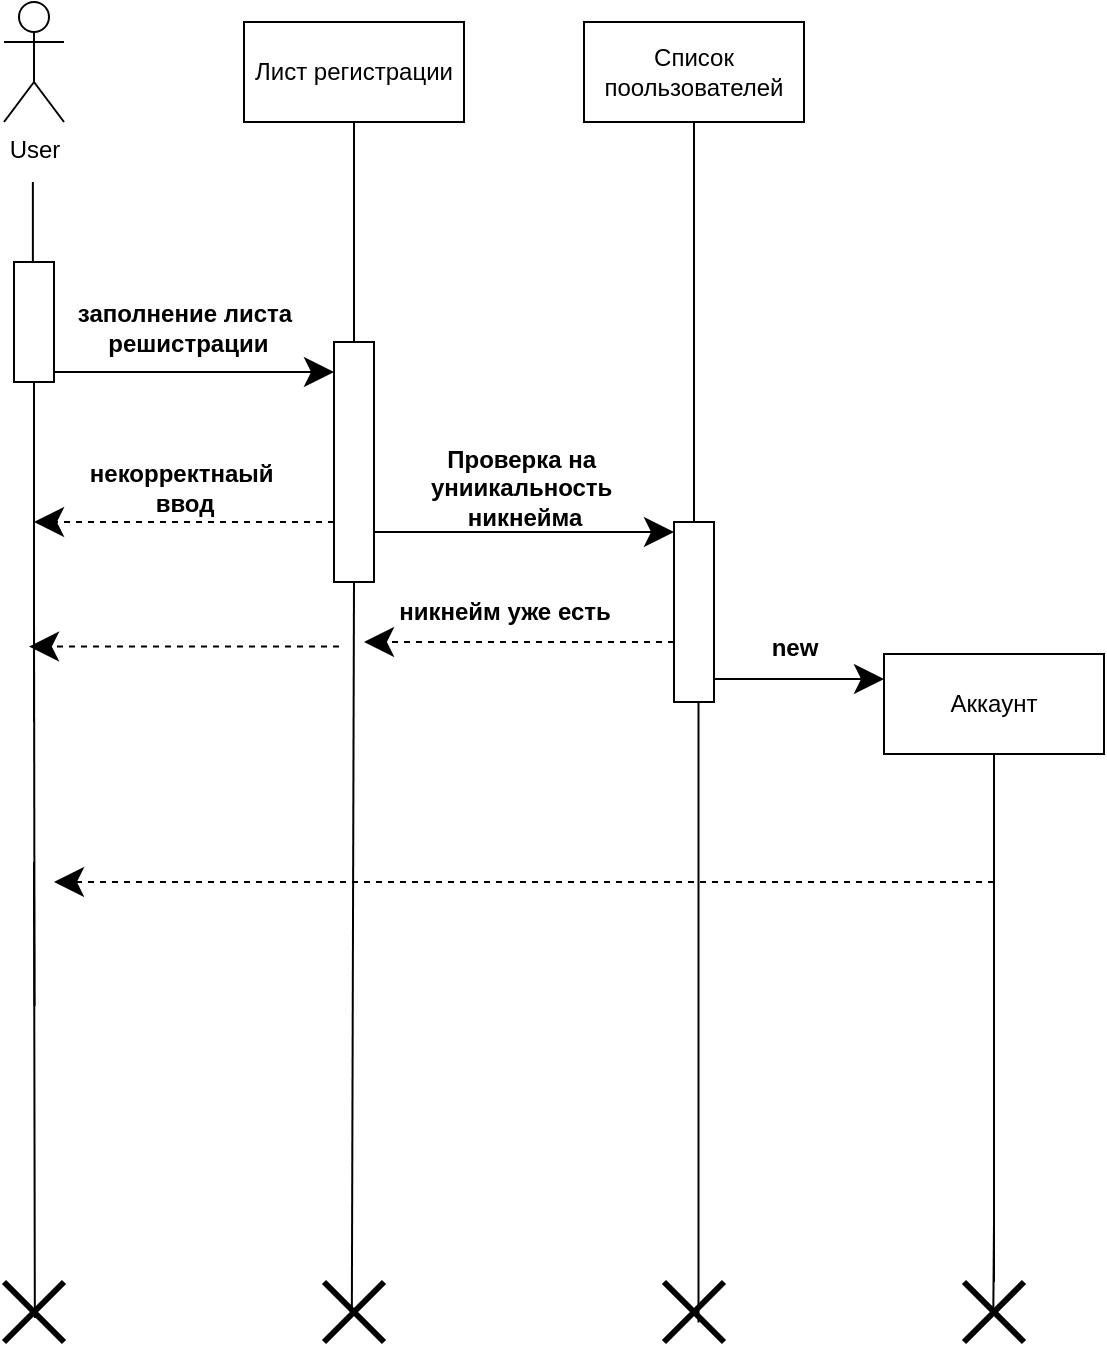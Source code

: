 <mxfile version="24.3.1" type="device">
  <diagram name="Страница — 1" id="HEPZvRG2jhjGshS_7WFe">
    <mxGraphModel dx="1134" dy="637" grid="1" gridSize="10" guides="1" tooltips="1" connect="1" arrows="1" fold="1" page="1" pageScale="1" pageWidth="1169" pageHeight="827" math="0" shadow="0">
      <root>
        <mxCell id="0" />
        <mxCell id="1" parent="0" />
        <mxCell id="6F1-lIeJUKbODF406yCO-9" value="User" style="shape=umlActor;verticalLabelPosition=bottom;verticalAlign=top;html=1;" parent="1" vertex="1">
          <mxGeometry x="250" y="50" width="30" height="60" as="geometry" />
        </mxCell>
        <mxCell id="6F1-lIeJUKbODF406yCO-12" value="" style="endArrow=none;endFill=0;endSize=24;html=1;rounded=0;exitX=0.563;exitY=0.69;exitDx=0;exitDy=0;exitPerimeter=0;" parent="1" target="6F1-lIeJUKbODF406yCO-11" edge="1">
          <mxGeometry width="160" relative="1" as="geometry">
            <mxPoint x="264.44" y="140.0" as="sourcePoint" />
            <mxPoint x="264.55" y="818.6" as="targetPoint" />
          </mxGeometry>
        </mxCell>
        <mxCell id="6F1-lIeJUKbODF406yCO-11" value="" style="html=1;points=[[0,0,0,0,5],[0,1,0,0,-5],[1,0,0,0,5],[1,1,0,0,-5]];perimeter=orthogonalPerimeter;outlineConnect=0;targetShapes=umlLifeline;portConstraint=eastwest;newEdgeStyle={&quot;curved&quot;:0,&quot;rounded&quot;:0};" parent="1" vertex="1">
          <mxGeometry x="255" y="180" width="20" height="60" as="geometry" />
        </mxCell>
        <mxCell id="6F1-lIeJUKbODF406yCO-13" value="Лист регистрации" style="html=1;whiteSpace=wrap;" parent="1" vertex="1">
          <mxGeometry x="370" y="60" width="110" height="50" as="geometry" />
        </mxCell>
        <mxCell id="6F1-lIeJUKbODF406yCO-15" value="" style="endArrow=none;endFill=0;endSize=12;html=1;rounded=0;exitX=0.5;exitY=1;exitDx=0;exitDy=0;entryX=0.464;entryY=0.553;entryDx=0;entryDy=0;entryPerimeter=0;" parent="1" source="6F1-lIeJUKbODF406yCO-16" target="6F1-lIeJUKbODF406yCO-37" edge="1">
          <mxGeometry width="160" relative="1" as="geometry">
            <mxPoint x="410" y="220" as="sourcePoint" />
            <mxPoint x="425" y="820" as="targetPoint" />
          </mxGeometry>
        </mxCell>
        <mxCell id="6F1-lIeJUKbODF406yCO-17" value="" style="endArrow=none;endFill=0;endSize=12;html=1;rounded=0;exitX=0.5;exitY=1;exitDx=0;exitDy=0;" parent="1" source="6F1-lIeJUKbODF406yCO-13" target="6F1-lIeJUKbODF406yCO-16" edge="1">
          <mxGeometry width="160" relative="1" as="geometry">
            <mxPoint x="425" y="110" as="sourcePoint" />
            <mxPoint x="425" y="820" as="targetPoint" />
          </mxGeometry>
        </mxCell>
        <mxCell id="6F1-lIeJUKbODF406yCO-16" value="" style="html=1;points=[[0,0,0,0,5],[0,1,0,0,-5],[1,0,0,0,5],[1,1,0,0,-5]];perimeter=orthogonalPerimeter;outlineConnect=0;targetShapes=umlLifeline;portConstraint=eastwest;newEdgeStyle={&quot;curved&quot;:0,&quot;rounded&quot;:0};" parent="1" vertex="1">
          <mxGeometry x="415" y="220" width="20" height="120" as="geometry" />
        </mxCell>
        <mxCell id="6F1-lIeJUKbODF406yCO-19" value="Список поользователей" style="html=1;whiteSpace=wrap;" parent="1" vertex="1">
          <mxGeometry x="540" y="60" width="110" height="50" as="geometry" />
        </mxCell>
        <mxCell id="6F1-lIeJUKbODF406yCO-20" value="Аккаунт" style="html=1;whiteSpace=wrap;" parent="1" vertex="1">
          <mxGeometry x="690" y="376" width="110" height="50" as="geometry" />
        </mxCell>
        <mxCell id="6F1-lIeJUKbODF406yCO-21" value="" style="endArrow=none;endFill=0;endSize=24;html=1;rounded=0;entryX=0.575;entryY=0.677;entryDx=0;entryDy=0;entryPerimeter=0;" parent="1" source="6F1-lIeJUKbODF406yCO-29" target="6F1-lIeJUKbODF406yCO-38" edge="1">
          <mxGeometry width="160" relative="1" as="geometry">
            <mxPoint x="595" y="489" as="sourcePoint" />
            <mxPoint x="595" y="800" as="targetPoint" />
          </mxGeometry>
        </mxCell>
        <mxCell id="6F1-lIeJUKbODF406yCO-22" value="" style="endArrow=classic;endFill=1;endSize=12;html=1;rounded=0;dashed=1;" parent="1" source="6F1-lIeJUKbODF406yCO-16" edge="1">
          <mxGeometry width="160" relative="1" as="geometry">
            <mxPoint x="470" y="210" as="sourcePoint" />
            <mxPoint x="265" y="310" as="targetPoint" />
            <Array as="points">
              <mxPoint x="360" y="310" />
            </Array>
          </mxGeometry>
        </mxCell>
        <mxCell id="6F1-lIeJUKbODF406yCO-23" value="" style="endArrow=classic;endFill=1;endSize=12;html=1;rounded=0;exitX=1;exitY=1;exitDx=0;exitDy=-5;exitPerimeter=0;" parent="1" source="6F1-lIeJUKbODF406yCO-11" target="6F1-lIeJUKbODF406yCO-16" edge="1">
          <mxGeometry width="160" relative="1" as="geometry">
            <mxPoint x="470" y="210" as="sourcePoint" />
            <mxPoint x="630" y="210" as="targetPoint" />
          </mxGeometry>
        </mxCell>
        <mxCell id="6F1-lIeJUKbODF406yCO-24" value="заполнение листа&lt;div&gt;&amp;nbsp;решистрации&lt;/div&gt;" style="text;align=center;fontStyle=1;verticalAlign=middle;spacingLeft=3;spacingRight=3;strokeColor=none;rotatable=0;points=[[0,0.5],[1,0.5]];portConstraint=eastwest;html=1;" parent="1" vertex="1">
          <mxGeometry x="300" y="200" width="80" height="26" as="geometry" />
        </mxCell>
        <mxCell id="6F1-lIeJUKbODF406yCO-25" value="" style="endArrow=none;endFill=0;endSize=24;html=1;rounded=0;" parent="1" source="6F1-lIeJUKbODF406yCO-11" edge="1">
          <mxGeometry width="160" relative="1" as="geometry">
            <mxPoint x="220" y="240" as="sourcePoint" />
            <mxPoint x="265" y="410" as="targetPoint" />
          </mxGeometry>
        </mxCell>
        <mxCell id="6F1-lIeJUKbODF406yCO-28" value="" style="endArrow=none;endFill=0;endSize=24;html=1;rounded=0;exitX=0.5;exitY=1;exitDx=0;exitDy=0;" parent="1" source="6F1-lIeJUKbODF406yCO-19" target="6F1-lIeJUKbODF406yCO-29" edge="1">
          <mxGeometry width="160" relative="1" as="geometry">
            <mxPoint x="595" y="110" as="sourcePoint" />
            <mxPoint x="595" y="339" as="targetPoint" />
          </mxGeometry>
        </mxCell>
        <mxCell id="6F1-lIeJUKbODF406yCO-29" value="" style="html=1;points=[[0,0,0,0,5],[0,1,0,0,-5],[1,0,0,0,5],[1,1,0,0,-5]];perimeter=orthogonalPerimeter;outlineConnect=0;targetShapes=umlLifeline;portConstraint=eastwest;newEdgeStyle={&quot;curved&quot;:0,&quot;rounded&quot;:0};" parent="1" vertex="1">
          <mxGeometry x="585" y="310" width="20" height="90" as="geometry" />
        </mxCell>
        <mxCell id="6F1-lIeJUKbODF406yCO-31" value="" style="endArrow=classic;endFill=1;endSize=12;html=1;rounded=0;entryX=0;entryY=0;entryDx=0;entryDy=5;entryPerimeter=0;" parent="1" source="6F1-lIeJUKbODF406yCO-16" target="6F1-lIeJUKbODF406yCO-29" edge="1">
          <mxGeometry width="160" relative="1" as="geometry">
            <mxPoint x="470" y="360" as="sourcePoint" />
            <mxPoint x="630" y="360" as="targetPoint" />
          </mxGeometry>
        </mxCell>
        <mxCell id="6F1-lIeJUKbODF406yCO-32" value="" style="endArrow=classic;endFill=1;endSize=12;html=1;rounded=0;dashed=1;" parent="1" source="6F1-lIeJUKbODF406yCO-29" edge="1">
          <mxGeometry width="160" relative="1" as="geometry">
            <mxPoint x="580" y="430" as="sourcePoint" />
            <mxPoint x="430" y="370" as="targetPoint" />
          </mxGeometry>
        </mxCell>
        <mxCell id="6F1-lIeJUKbODF406yCO-34" value="Проверка на&amp;nbsp;&lt;div&gt;униикальность&amp;nbsp;&lt;/div&gt;&lt;div&gt;никнейма&lt;/div&gt;" style="text;align=center;fontStyle=1;verticalAlign=middle;spacingLeft=3;spacingRight=3;strokeColor=none;rotatable=0;points=[[0,0.5],[1,0.5]];portConstraint=eastwest;html=1;" parent="1" vertex="1">
          <mxGeometry x="470" y="280" width="80" height="26" as="geometry" />
        </mxCell>
        <mxCell id="6F1-lIeJUKbODF406yCO-36" value="" style="endArrow=none;endFill=0;endSize=24;html=1;rounded=0;entryX=0.514;entryY=0.602;entryDx=0;entryDy=0;entryPerimeter=0;" parent="1" target="6F1-lIeJUKbODF406yCO-35" edge="1">
          <mxGeometry width="160" relative="1" as="geometry">
            <mxPoint x="265" y="510" as="sourcePoint" />
            <mxPoint x="266" y="810" as="targetPoint" />
            <Array as="points">
              <mxPoint x="265" y="480" />
            </Array>
          </mxGeometry>
        </mxCell>
        <mxCell id="6F1-lIeJUKbODF406yCO-35" value="" style="shape=umlDestroy;whiteSpace=wrap;html=1;strokeWidth=3;targetShapes=umlLifeline;" parent="1" vertex="1">
          <mxGeometry x="250" y="690" width="30" height="30" as="geometry" />
        </mxCell>
        <mxCell id="6F1-lIeJUKbODF406yCO-37" value="" style="shape=umlDestroy;whiteSpace=wrap;html=1;strokeWidth=3;targetShapes=umlLifeline;" parent="1" vertex="1">
          <mxGeometry x="410" y="690" width="30" height="30" as="geometry" />
        </mxCell>
        <mxCell id="6F1-lIeJUKbODF406yCO-38" value="" style="shape=umlDestroy;whiteSpace=wrap;html=1;strokeWidth=3;targetShapes=umlLifeline;" parent="1" vertex="1">
          <mxGeometry x="580" y="690" width="30" height="30" as="geometry" />
        </mxCell>
        <mxCell id="6F1-lIeJUKbODF406yCO-39" value="" style="shape=umlDestroy;whiteSpace=wrap;html=1;strokeWidth=3;targetShapes=umlLifeline;" parent="1" vertex="1">
          <mxGeometry x="730" y="690" width="30" height="30" as="geometry" />
        </mxCell>
        <mxCell id="6F1-lIeJUKbODF406yCO-40" value="" style="endArrow=none;endFill=0;endSize=12;html=1;rounded=0;exitX=0.5;exitY=1;exitDx=0;exitDy=0;entryX=0.489;entryY=0.43;entryDx=0;entryDy=0;entryPerimeter=0;" parent="1" target="6F1-lIeJUKbODF406yCO-39" edge="1">
          <mxGeometry width="160" relative="1" as="geometry">
            <mxPoint x="745" y="660" as="sourcePoint" />
            <mxPoint x="570" y="550" as="targetPoint" />
          </mxGeometry>
        </mxCell>
        <mxCell id="6F1-lIeJUKbODF406yCO-43" value="" style="endArrow=none;endFill=0;endSize=24;html=1;rounded=0;entryX=0.514;entryY=0.602;entryDx=0;entryDy=0;entryPerimeter=0;" parent="1" edge="1">
          <mxGeometry width="160" relative="1" as="geometry">
            <mxPoint x="265" y="350" as="sourcePoint" />
            <mxPoint x="265.28" y="552.14" as="targetPoint" />
            <Array as="points" />
          </mxGeometry>
        </mxCell>
        <mxCell id="6F1-lIeJUKbODF406yCO-45" value="new" style="text;align=center;fontStyle=1;verticalAlign=middle;spacingLeft=3;spacingRight=3;strokeColor=none;rotatable=0;points=[[0,0.5],[1,0.5]];portConstraint=eastwest;html=1;" parent="1" vertex="1">
          <mxGeometry x="605" y="360" width="80" height="26" as="geometry" />
        </mxCell>
        <mxCell id="6F1-lIeJUKbODF406yCO-46" value="" style="endArrow=classic;endFill=1;endSize=12;html=1;rounded=0;dashed=1;exitX=0.25;exitY=0.5;exitDx=0;exitDy=0;exitPerimeter=0;" parent="1" edge="1">
          <mxGeometry width="160" relative="1" as="geometry">
            <mxPoint x="745" y="490" as="sourcePoint" />
            <mxPoint x="275" y="490" as="targetPoint" />
          </mxGeometry>
        </mxCell>
        <mxCell id="6F1-lIeJUKbODF406yCO-48" value="" style="endArrow=none;endFill=0;endSize=12;html=1;rounded=0;exitX=0.5;exitY=1;exitDx=0;exitDy=0;" parent="1" source="6F1-lIeJUKbODF406yCO-20" edge="1">
          <mxGeometry width="160" relative="1" as="geometry">
            <mxPoint x="745" y="560" as="sourcePoint" />
            <mxPoint x="745" y="690" as="targetPoint" />
          </mxGeometry>
        </mxCell>
        <mxCell id="bzXYS7dVZL70gg46BKWq-2" value="некорректнаый&amp;nbsp;&lt;div&gt;ввод&lt;/div&gt;" style="text;align=center;fontStyle=1;verticalAlign=middle;spacingLeft=3;spacingRight=3;strokeColor=none;rotatable=0;points=[[0,0.5],[1,0.5]];portConstraint=eastwest;html=1;" vertex="1" parent="1">
          <mxGeometry x="300" y="280" width="80" height="26" as="geometry" />
        </mxCell>
        <mxCell id="bzXYS7dVZL70gg46BKWq-3" value="никнейм уже есть" style="text;align=center;fontStyle=1;verticalAlign=middle;spacingLeft=3;spacingRight=3;strokeColor=none;rotatable=0;points=[[0,0.5],[1,0.5]];portConstraint=eastwest;html=1;" vertex="1" parent="1">
          <mxGeometry x="460" y="342" width="80" height="26" as="geometry" />
        </mxCell>
        <mxCell id="bzXYS7dVZL70gg46BKWq-4" value="" style="endArrow=classic;endFill=1;endSize=12;html=1;rounded=0;entryX=0;entryY=0.25;entryDx=0;entryDy=0;" edge="1" parent="1" source="6F1-lIeJUKbODF406yCO-29" target="6F1-lIeJUKbODF406yCO-20">
          <mxGeometry width="160" relative="1" as="geometry">
            <mxPoint x="510" y="490" as="sourcePoint" />
            <mxPoint x="610" y="390" as="targetPoint" />
          </mxGeometry>
        </mxCell>
        <mxCell id="bzXYS7dVZL70gg46BKWq-6" value="" style="endArrow=classic;endFill=1;endSize=12;html=1;rounded=0;dashed=1;" edge="1" parent="1">
          <mxGeometry width="160" relative="1" as="geometry">
            <mxPoint x="417.5" y="372.29" as="sourcePoint" />
            <mxPoint x="262.5" y="372.29" as="targetPoint" />
          </mxGeometry>
        </mxCell>
      </root>
    </mxGraphModel>
  </diagram>
</mxfile>
